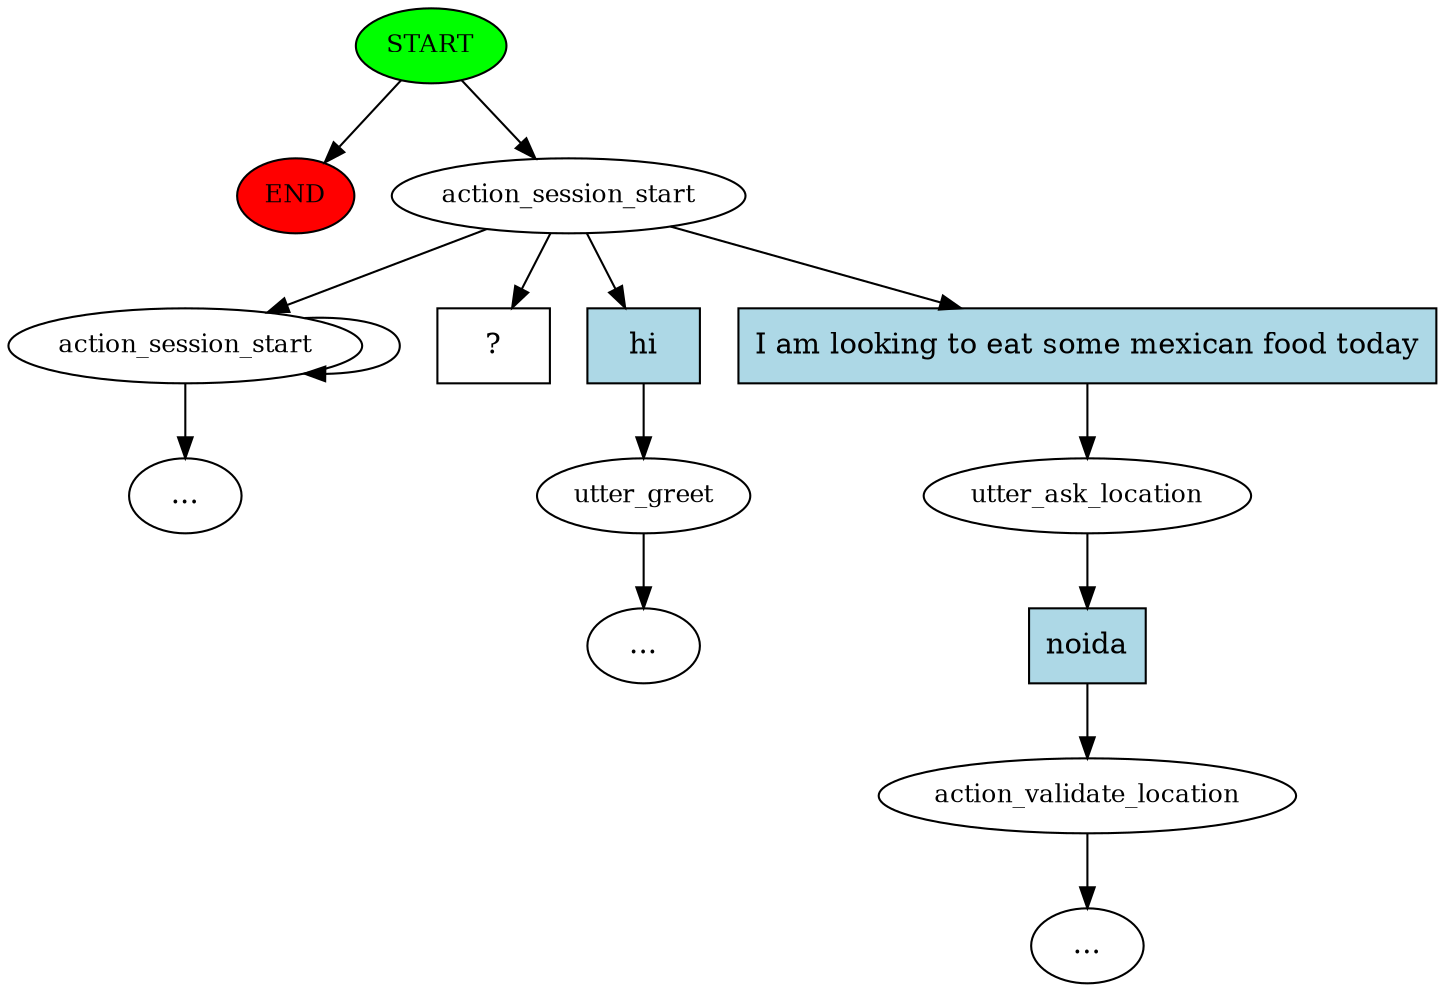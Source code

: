digraph  {
0 [class="start active", fillcolor=green, fontsize=12, label=START, style=filled];
"-1" [class=end, fillcolor=red, fontsize=12, label=END, style=filled];
1 [class=active, fontsize=12, label=action_session_start];
2 [class="", fontsize=12, label=utter_greet];
"-3" [class=ellipsis, label="..."];
4 [class="", fontsize=12, label=utter_ask_location];
5 [class="", fontsize=12, label=action_validate_location];
"-4" [class=ellipsis, label="..."];
7 [class="", fontsize=12, label=action_session_start];
"-5" [class=ellipsis, label="..."];
10 [class="intent dashed active", label="  ?  ", shape=rect];
11 [class=intent, fillcolor=lightblue, label=hi, shape=rect, style=filled];
12 [class=intent, fillcolor=lightblue, label="I am looking to eat some mexican food today", shape=rect, style=filled];
13 [class=intent, fillcolor=lightblue, label=noida, shape=rect, style=filled];
0 -> "-1"  [class="", key=NONE, label=""];
0 -> 1  [class=active, key=NONE, label=""];
1 -> 7  [class="", key=NONE, label=""];
1 -> 10  [class=active, key=NONE, label=""];
1 -> 11  [class="", key=0];
1 -> 12  [class="", key=0];
2 -> "-3"  [class="", key=NONE, label=""];
4 -> 13  [class="", key=0];
5 -> "-4"  [class="", key=NONE, label=""];
7 -> "-5"  [class="", key=NONE, label=""];
7 -> 7  [class="", key=NONE, label=""];
11 -> 2  [class="", key=0];
12 -> 4  [class="", key=0];
13 -> 5  [class="", key=0];
}

